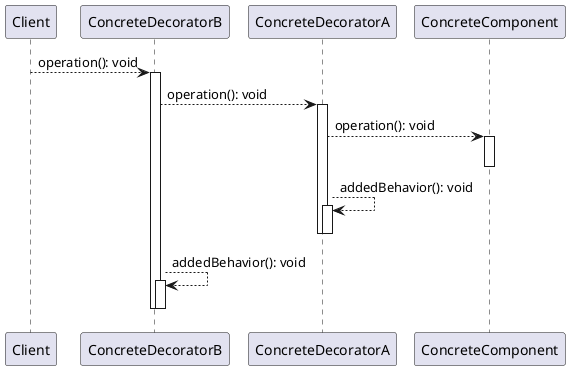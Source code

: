 @startuml
participant Client
participant ConcreteDecoratorB
participant ConcreteDecoratorA
participant ConcreteComponent

Client --> ConcreteDecoratorB: operation(): void
ConcreteDecoratorB++

ConcreteDecoratorB --> ConcreteDecoratorA: operation(): void
ConcreteDecoratorA++

ConcreteDecoratorA --> ConcreteComponent: operation(): void
ConcreteComponent++
ConcreteComponent--

ConcreteDecoratorA --> ConcreteDecoratorA: addedBehavior(): void
ConcreteDecoratorA++
ConcreteDecoratorA--

ConcreteDecoratorA--

ConcreteDecoratorB --> ConcreteDecoratorB: addedBehavior(): void
ConcreteDecoratorB++
ConcreteDecoratorB--

ConcreteDecoratorB--
@enduml